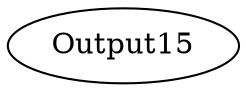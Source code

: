 Digraph G {
Output15[opcode=Output, ref_name="arg", size="40", offset="0, 0", pattern="4, 4, 0, 3"];
}
